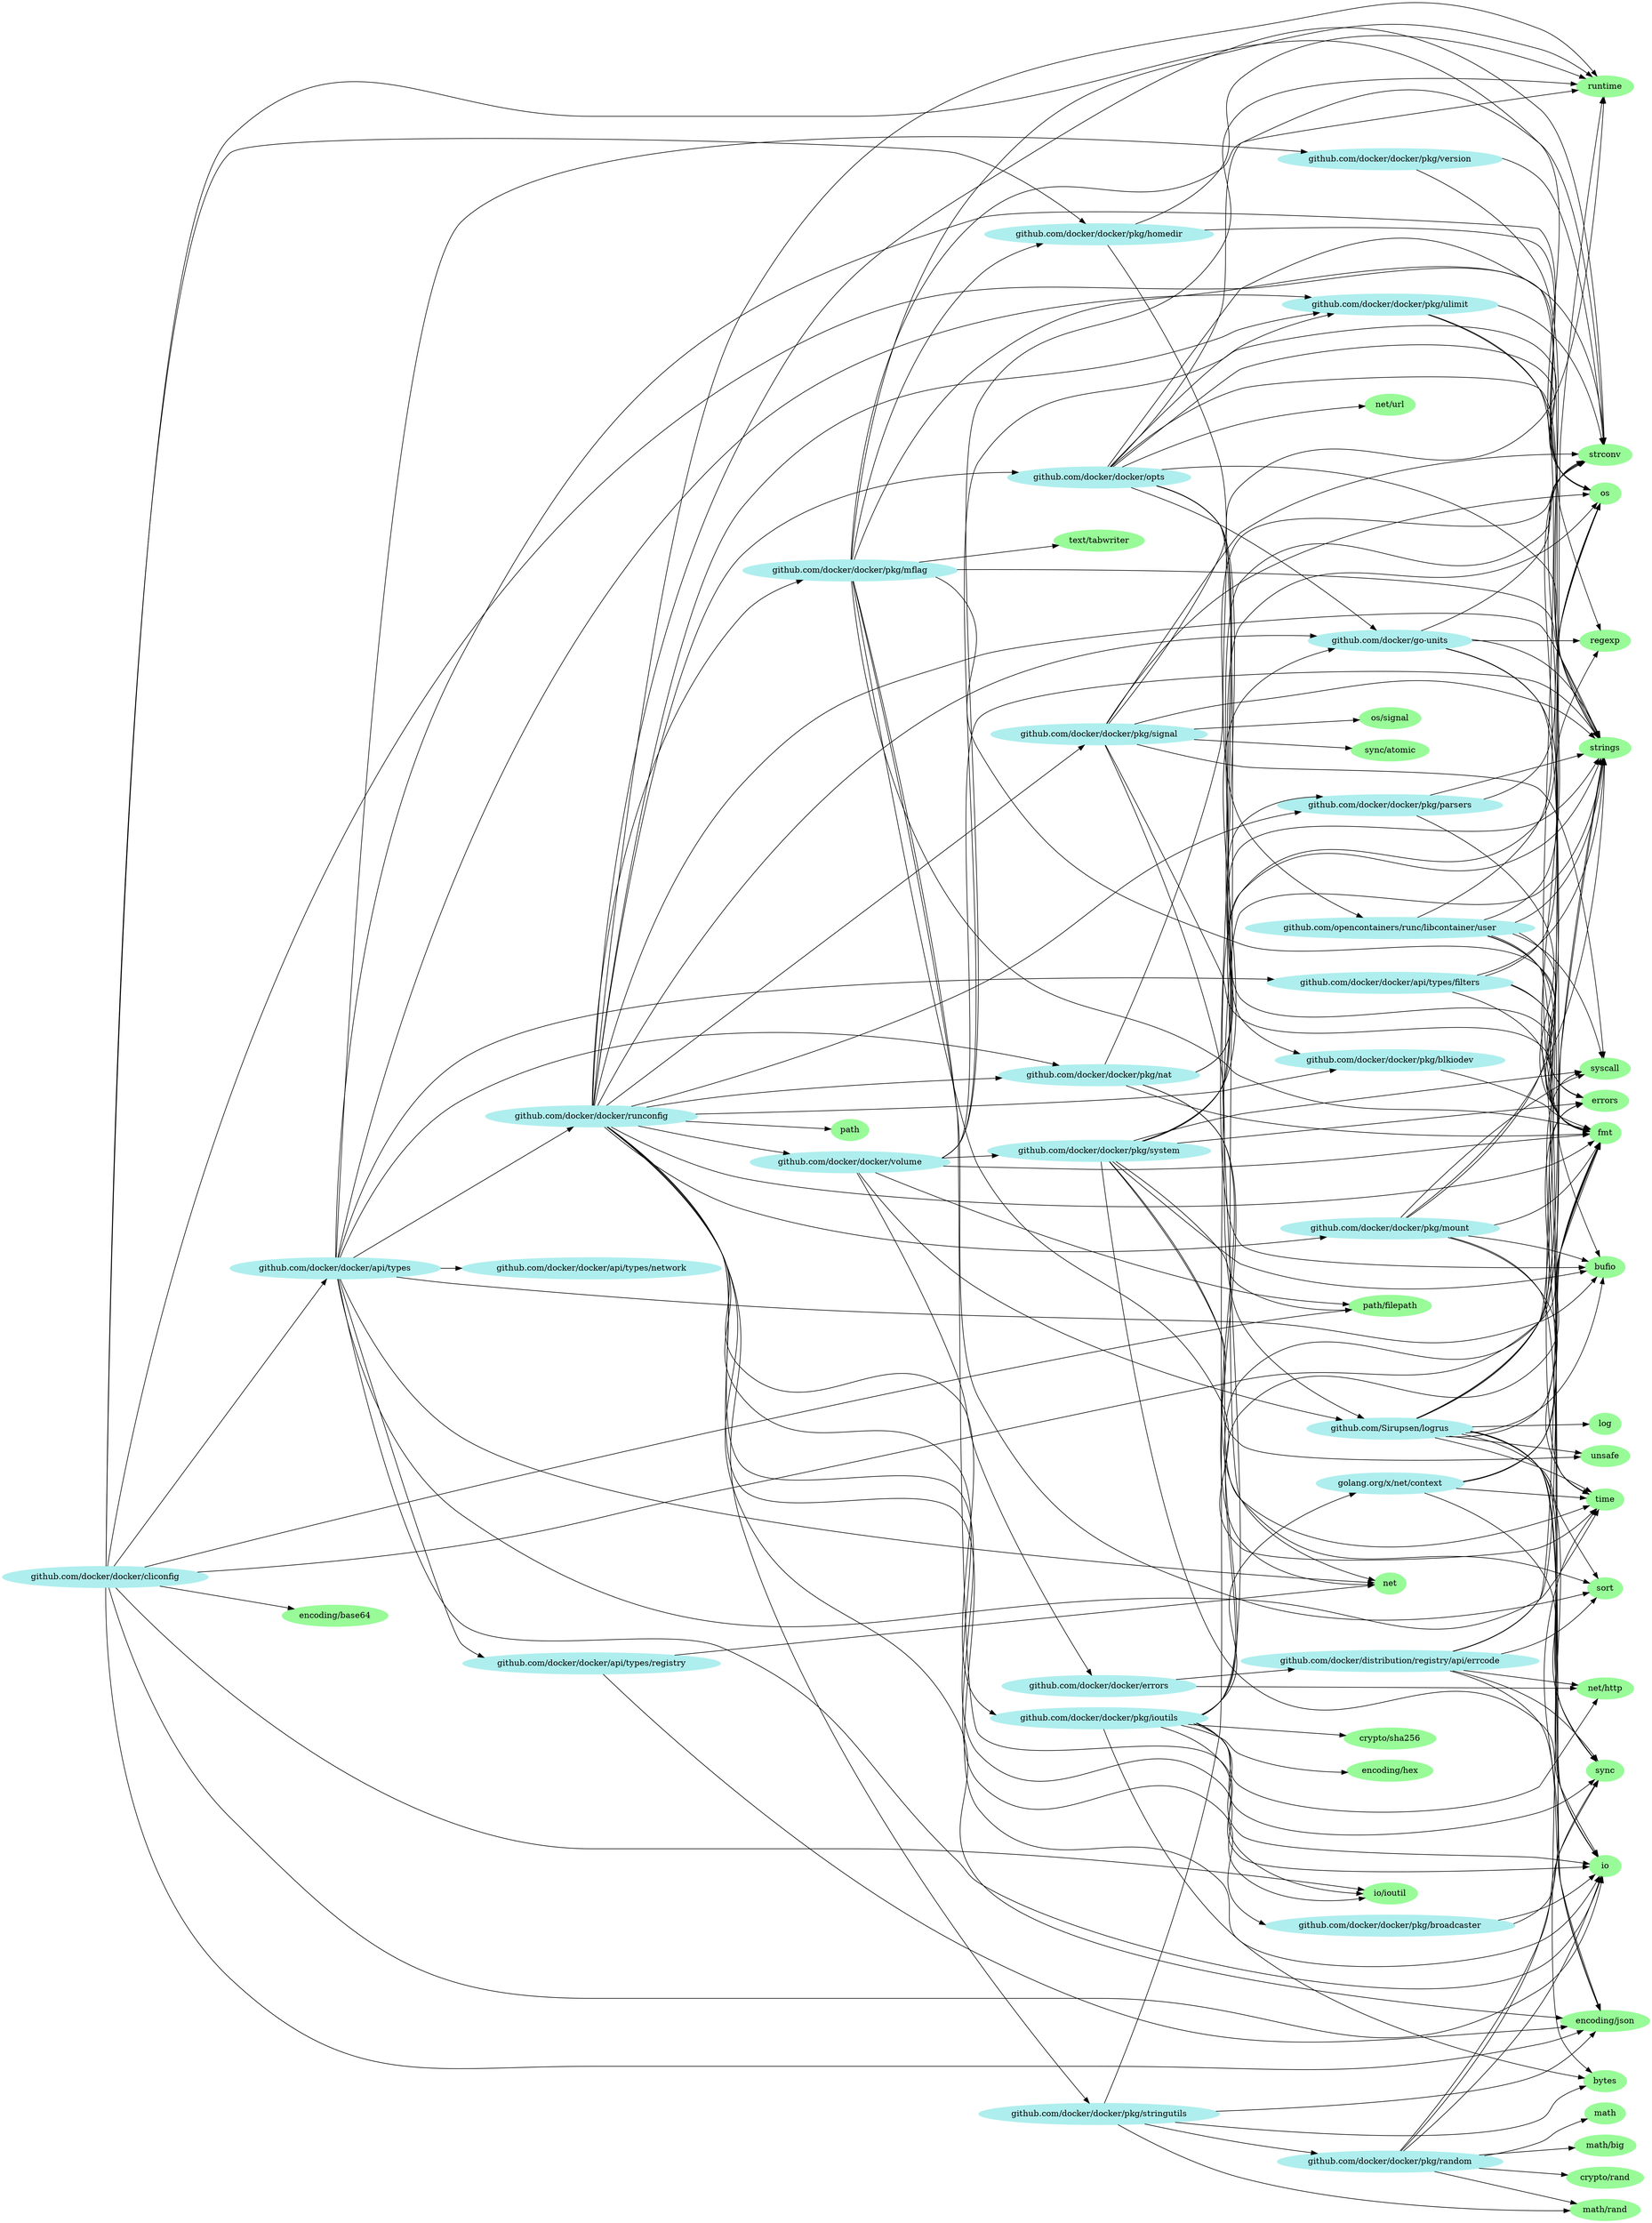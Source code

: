 digraph godep {
rankdir="LR"
0 [label="github.com/docker/docker/api/types/registry" style="filled" color="paleturquoise"];
0 -> 1;
0 -> 2;
3 [label="golang.org/x/net/context" style="filled" color="paleturquoise"];
3 -> 4;
3 -> 5;
3 -> 6;
3 -> 7;
8 [label="github.com/docker/docker/pkg/mflag" style="filled" color="paleturquoise"];
8 -> 4;
8 -> 5;
8 -> 9;
8 -> 10;
8 -> 11;
8 -> 12;
8 -> 13;
8 -> 14;
8 -> 15;
8 -> 16;
8 -> 7;
4 [label="errors" style="filled" color="palegreen"];
17 [label="github.com/docker/docker/pkg/nat" style="filled" color="paleturquoise"];
17 -> 5;
17 -> 18;
17 -> 2;
17 -> 13;
17 -> 14;
17 -> 15;
19 [label="github.com/docker/docker/opts" style="filled" color="paleturquoise"];
19 -> 20;
19 -> 5;
19 -> 21;
19 -> 22;
19 -> 23;
19 -> 2;
19 -> 24;
19 -> 11;
19 -> 25;
19 -> 12;
19 -> 14;
19 -> 15;
21 [label="github.com/docker/docker/pkg/blkiodev" style="filled" color="paleturquoise"];
21 -> 5;
24 [label="net/url" style="filled" color="palegreen"];
26 [label="encoding/hex" style="filled" color="palegreen"];
27 [label="math/big" style="filled" color="palegreen"];
28 [label="path" style="filled" color="palegreen"];
29 [label="unsafe" style="filled" color="palegreen"];
30 [label="encoding/base64" style="filled" color="palegreen"];
1 [label="encoding/json" style="filled" color="palegreen"];
31 [label="github.com/docker/docker/api/types" style="filled" color="paleturquoise"];
31 -> 20;
31 -> 32;
31 -> 33;
31 -> 0;
31 -> 17;
31 -> 22;
31 -> 34;
31 -> 35;
31 -> 10;
31 -> 2;
31 -> 11;
31 -> 7;
32 [label="github.com/docker/docker/api/types/filters" style="filled" color="paleturquoise"];
32 -> 1;
32 -> 4;
32 -> 5;
32 -> 25;
32 -> 15;
23 [label="github.com/docker/go-units" style="filled" color="paleturquoise"];
23 -> 5;
23 -> 25;
23 -> 14;
23 -> 15;
23 -> 7;
7 [label="time" style="filled" color="palegreen"];
36 [label="syscall" style="filled" color="palegreen"];
37 [label="crypto/rand" style="filled" color="palegreen"];
38 [label="net/http" style="filled" color="palegreen"];
39 [label="math/rand" style="filled" color="palegreen"];
40 [label="github.com/docker/docker/errors" style="filled" color="paleturquoise"];
40 -> 41;
40 -> 38;
2 [label="net" style="filled" color="palegreen"];
18 [label="github.com/docker/docker/pkg/parsers" style="filled" color="paleturquoise"];
18 -> 5;
18 -> 14;
18 -> 15;
34 [label="github.com/docker/docker/pkg/version" style="filled" color="paleturquoise"];
34 -> 14;
34 -> 15;
42 [label="github.com/opencontainers/runc/libcontainer/user" style="filled" color="paleturquoise"];
42 -> 20;
42 -> 4;
42 -> 5;
42 -> 10;
42 -> 11;
42 -> 14;
42 -> 15;
42 -> 36;
16 [label="text/tabwriter" style="filled" color="palegreen"];
15 [label="strings" style="filled" color="palegreen"];
43 [label="github.com/docker/docker/pkg/signal" style="filled" color="paleturquoise"];
43 -> 5;
43 -> 44;
43 -> 11;
43 -> 45;
43 -> 12;
43 -> 14;
43 -> 15;
43 -> 46;
43 -> 36;
47 [label="github.com/docker/docker/cliconfig" style="filled" color="paleturquoise"];
47 -> 30;
47 -> 1;
47 -> 5;
47 -> 31;
47 -> 9;
47 -> 10;
47 -> 48;
47 -> 11;
47 -> 49;
47 -> 15;
14 [label="strconv" style="filled" color="palegreen"];
10 [label="io" style="filled" color="palegreen"];
45 [label="os/signal" style="filled" color="palegreen"];
46 [label="sync/atomic" style="filled" color="palegreen"];
50 [label="github.com/docker/docker/volume" style="filled" color="paleturquoise"];
50 -> 5;
50 -> 44;
50 -> 40;
50 -> 51;
50 -> 11;
50 -> 49;
50 -> 12;
50 -> 15;
33 [label="github.com/docker/docker/api/types/network" style="filled" color="paleturquoise"];
6 [label="sync" style="filled" color="palegreen"];
52 [label="github.com/docker/docker/pkg/ioutils" style="filled" color="paleturquoise"];
52 -> 53;
52 -> 54;
52 -> 26;
52 -> 4;
52 -> 5;
52 -> 3;
52 -> 10;
52 -> 48;
52 -> 38;
52 -> 11;
52 -> 6;
53 [label="bytes" style="filled" color="palegreen"];
49 [label="path/filepath" style="filled" color="palegreen"];
20 [label="bufio" style="filled" color="palegreen"];
22 [label="github.com/docker/docker/pkg/ulimit" style="filled" color="paleturquoise"];
22 -> 5;
22 -> 14;
22 -> 15;
11 [label="os" style="filled" color="palegreen"];
48 [label="io/ioutil" style="filled" color="palegreen"];
55 [label="github.com/docker/docker/pkg/random" style="filled" color="paleturquoise"];
55 -> 37;
55 -> 10;
55 -> 56;
55 -> 27;
55 -> 39;
55 -> 6;
55 -> 7;
56 [label="math" style="filled" color="palegreen"];
35 [label="github.com/docker/docker/runconfig" style="filled" color="paleturquoise"];
35 -> 1;
35 -> 5;
35 -> 19;
35 -> 21;
35 -> 57;
35 -> 52;
35 -> 8;
35 -> 58;
35 -> 17;
35 -> 18;
35 -> 43;
35 -> 59;
35 -> 22;
35 -> 50;
35 -> 23;
35 -> 10;
35 -> 48;
35 -> 28;
35 -> 12;
35 -> 14;
35 -> 15;
57 [label="github.com/docker/docker/pkg/broadcaster" style="filled" color="paleturquoise"];
57 -> 10;
57 -> 6;
54 [label="crypto/sha256" style="filled" color="palegreen"];
44 [label="github.com/Sirupsen/logrus" style="filled" color="paleturquoise"];
44 -> 20;
44 -> 53;
44 -> 1;
44 -> 5;
44 -> 10;
44 -> 60;
44 -> 11;
44 -> 12;
44 -> 13;
44 -> 15;
44 -> 6;
44 -> 36;
44 -> 7;
44 -> 29;
60 [label="log" style="filled" color="palegreen"];
51 [label="github.com/docker/docker/pkg/system" style="filled" color="paleturquoise"];
51 -> 20;
51 -> 4;
51 -> 23;
51 -> 10;
51 -> 11;
51 -> 49;
51 -> 14;
51 -> 15;
51 -> 36;
51 -> 7;
51 -> 29;
5 [label="fmt" style="filled" color="palegreen"];
9 [label="github.com/docker/docker/pkg/homedir" style="filled" color="paleturquoise"];
9 -> 42;
9 -> 11;
9 -> 12;
58 [label="github.com/docker/docker/pkg/mount" style="filled" color="paleturquoise"];
58 -> 20;
58 -> 5;
58 -> 10;
58 -> 11;
58 -> 15;
58 -> 36;
58 -> 7;
12 [label="runtime" style="filled" color="palegreen"];
59 [label="github.com/docker/docker/pkg/stringutils" style="filled" color="paleturquoise"];
59 -> 53;
59 -> 1;
59 -> 55;
59 -> 39;
59 -> 15;
41 [label="github.com/docker/distribution/registry/api/errcode" style="filled" color="paleturquoise"];
41 -> 1;
41 -> 5;
41 -> 38;
41 -> 13;
41 -> 15;
41 -> 6;
25 [label="regexp" style="filled" color="palegreen"];
13 [label="sort" style="filled" color="palegreen"];
}
